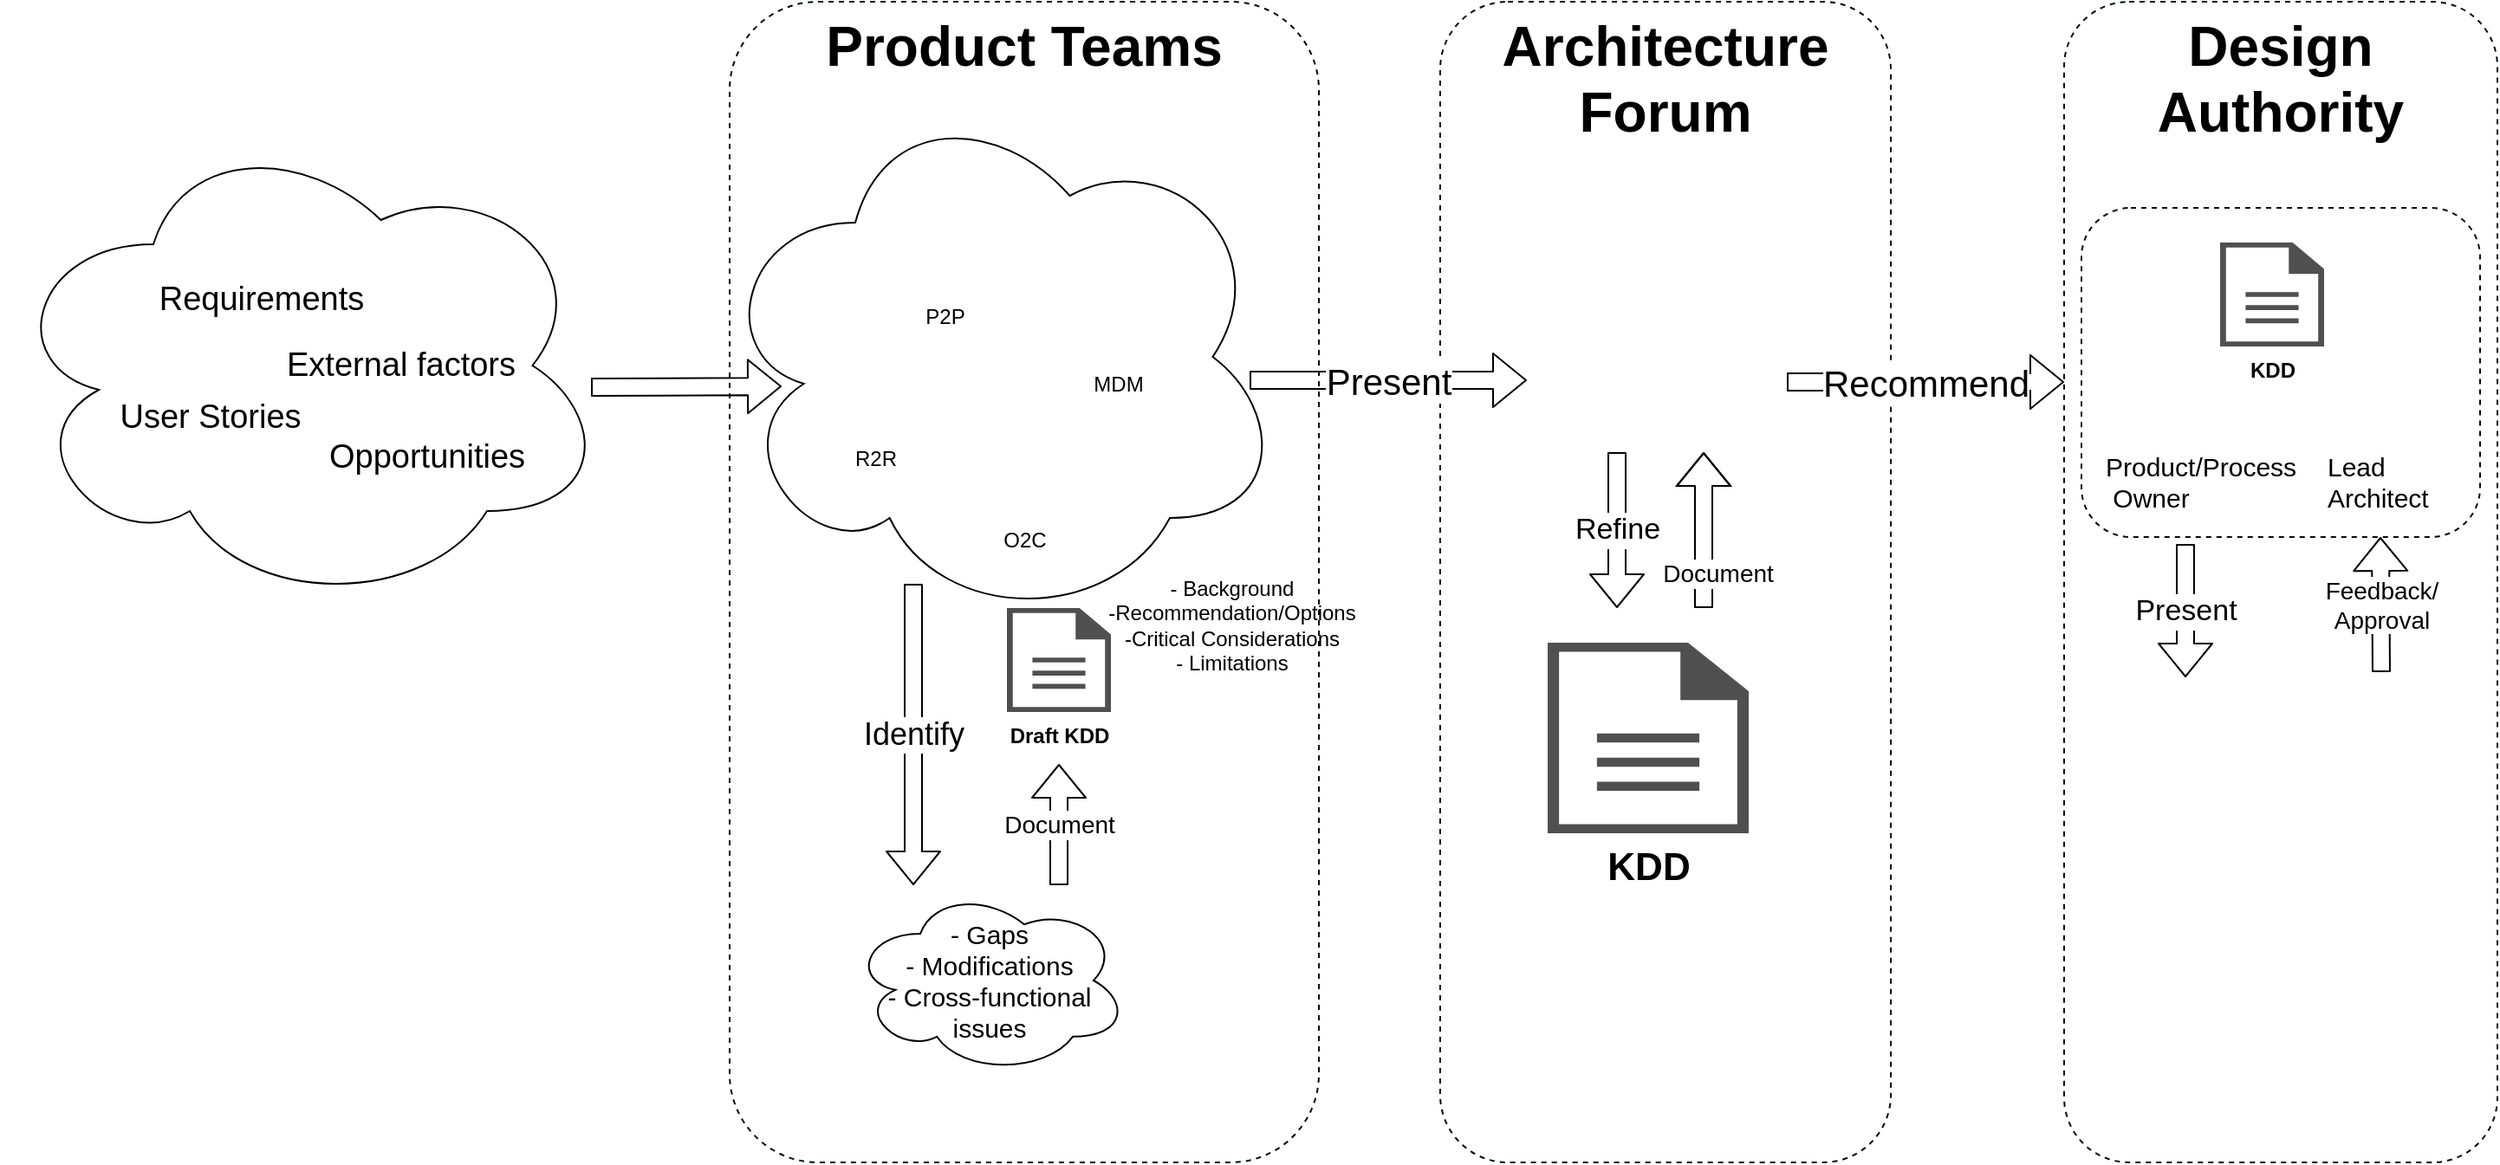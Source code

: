 <mxfile version="13.8.3" type="github">
  <diagram id="p20fMa0RP09D1RsRWbcO" name="Page-1">
    <mxGraphModel dx="2249" dy="774" grid="1" gridSize="10" guides="1" tooltips="1" connect="1" arrows="1" fold="1" page="1" pageScale="1" pageWidth="827" pageHeight="1169" math="0" shadow="0">
      <root>
        <mxCell id="0" />
        <mxCell id="1" parent="0" />
        <mxCell id="c99tLSHFBEvujxyDnCjj-26" value="&lt;b&gt;Design Authority&lt;br&gt;&lt;/b&gt;" style="rounded=1;whiteSpace=wrap;html=1;verticalAlign=top;strokeWidth=1;strokeColor=#020912;dashed=1;fontSize=32;" parent="1" vertex="1">
          <mxGeometry x="770" y="10" width="250" height="670" as="geometry" />
        </mxCell>
        <mxCell id="ARf_2Hbt-9Ad1JEPtJ1I-11" value="&lt;b&gt;&lt;br&gt;&lt;/b&gt;" style="rounded=1;whiteSpace=wrap;html=1;verticalAlign=top;strokeWidth=1;strokeColor=#020912;dashed=1;fontSize=32;" vertex="1" parent="1">
          <mxGeometry x="780" y="129" width="230" height="190" as="geometry" />
        </mxCell>
        <mxCell id="c99tLSHFBEvujxyDnCjj-24" value="&lt;b&gt;Product Teams&lt;/b&gt;" style="rounded=1;whiteSpace=wrap;html=1;verticalAlign=top;strokeWidth=1;strokeColor=#020912;dashed=1;fontSize=32;" parent="1" vertex="1">
          <mxGeometry y="10" width="340" height="670" as="geometry" />
        </mxCell>
        <mxCell id="c99tLSHFBEvujxyDnCjj-37" value="" style="ellipse;shape=cloud;whiteSpace=wrap;html=1;" parent="1" vertex="1">
          <mxGeometry x="70" y="521" width="160" height="108" as="geometry" />
        </mxCell>
        <mxCell id="c99tLSHFBEvujxyDnCjj-33" value="" style="ellipse;shape=cloud;whiteSpace=wrap;html=1;" parent="1" vertex="1">
          <mxGeometry x="-420" y="80" width="350" height="280" as="geometry" />
        </mxCell>
        <mxCell id="c99tLSHFBEvujxyDnCjj-25" value="&lt;b&gt;Architecture&lt;br&gt;Forum&lt;br&gt;&lt;/b&gt;" style="rounded=1;whiteSpace=wrap;html=1;verticalAlign=top;strokeWidth=1;strokeColor=#020912;dashed=1;fontSize=32;" parent="1" vertex="1">
          <mxGeometry x="410" y="10" width="260" height="670" as="geometry" />
        </mxCell>
        <mxCell id="c99tLSHFBEvujxyDnCjj-20" value="" style="ellipse;shape=cloud;whiteSpace=wrap;html=1;" parent="1" vertex="1">
          <mxGeometry x="-10" y="60" width="330" height="310" as="geometry" />
        </mxCell>
        <mxCell id="c99tLSHFBEvujxyDnCjj-5" value="P2P" style="shape=image;html=1;verticalAlign=top;verticalLabelPosition=bottom;labelBackgroundColor=#ffffff;imageAspect=0;aspect=fixed;image=https://cdn4.iconfinder.com/data/icons/business-660/512/17_team_group_meeting_business-128.png" parent="1" vertex="1">
          <mxGeometry x="90" y="110" width="68" height="68" as="geometry" />
        </mxCell>
        <mxCell id="c99tLSHFBEvujxyDnCjj-7" value="MDM" style="shape=image;html=1;verticalAlign=top;verticalLabelPosition=bottom;labelBackgroundColor=#ffffff;imageAspect=0;aspect=fixed;image=https://cdn4.iconfinder.com/data/icons/business-660/512/17_team_group_meeting_business-128.png" parent="1" vertex="1">
          <mxGeometry x="190" y="149" width="68" height="68" as="geometry" />
        </mxCell>
        <mxCell id="c99tLSHFBEvujxyDnCjj-8" value="O2C" style="shape=image;html=1;verticalAlign=top;verticalLabelPosition=bottom;labelBackgroundColor=#ffffff;imageAspect=0;aspect=fixed;image=https://cdn4.iconfinder.com/data/icons/business-660/512/17_team_group_meeting_business-128.png" parent="1" vertex="1">
          <mxGeometry x="136" y="239" width="68" height="68" as="geometry" />
        </mxCell>
        <mxCell id="c99tLSHFBEvujxyDnCjj-9" value="" style="shape=image;html=1;verticalAlign=top;verticalLabelPosition=bottom;labelBackgroundColor=#ffffff;imageAspect=0;aspect=fixed;image=https://cdn2.iconfinder.com/data/icons/entrepreneur-solid-high-risk-high-return/512/Teamwork-128.png" parent="1" vertex="1">
          <mxGeometry x="472" y="132" width="128" height="128" as="geometry" />
        </mxCell>
        <mxCell id="c99tLSHFBEvujxyDnCjj-12" value="Present" style="shape=flexArrow;endArrow=classic;html=1;fontSize=21;" parent="1" edge="1">
          <mxGeometry width="50" height="50" relative="1" as="geometry">
            <mxPoint x="300" y="228.5" as="sourcePoint" />
            <mxPoint x="460" y="228.5" as="targetPoint" />
          </mxGeometry>
        </mxCell>
        <mxCell id="c99tLSHFBEvujxyDnCjj-14" value="" style="shape=image;html=1;verticalAlign=top;verticalLabelPosition=bottom;labelBackgroundColor=#ffffff;imageAspect=0;aspect=fixed;image=https://cdn4.iconfinder.com/data/icons/business-660/512/12_meeting_business_office_team-128.png" parent="1" vertex="1">
          <mxGeometry x="800" y="400" width="190" height="190" as="geometry" />
        </mxCell>
        <mxCell id="c99tLSHFBEvujxyDnCjj-15" value="Recommend" style="shape=flexArrow;endArrow=classic;html=1;fontSize=21;" parent="1" edge="1">
          <mxGeometry width="50" height="50" relative="1" as="geometry">
            <mxPoint x="610" y="229.5" as="sourcePoint" />
            <mxPoint x="770" y="229.5" as="targetPoint" />
          </mxGeometry>
        </mxCell>
        <mxCell id="c99tLSHFBEvujxyDnCjj-21" value="R2R" style="shape=image;html=1;verticalAlign=top;verticalLabelPosition=bottom;labelBackgroundColor=#ffffff;imageAspect=0;aspect=fixed;image=https://cdn4.iconfinder.com/data/icons/business-660/512/17_team_group_meeting_business-128.png" parent="1" vertex="1">
          <mxGeometry x="50" y="192" width="68" height="68" as="geometry" />
        </mxCell>
        <mxCell id="c99tLSHFBEvujxyDnCjj-28" value="- Gaps&lt;br style=&quot;font-size: 15px;&quot;&gt;- Modifications&lt;br style=&quot;font-size: 15px;&quot;&gt;- Cross-functional issues&lt;br style=&quot;font-size: 15px;&quot;&gt;" style="text;html=1;strokeColor=none;fillColor=none;align=center;verticalAlign=middle;whiteSpace=wrap;rounded=0;fontSize=15;" parent="1" vertex="1">
          <mxGeometry x="80" y="565" width="140" height="20" as="geometry" />
        </mxCell>
        <mxCell id="c99tLSHFBEvujxyDnCjj-29" value="" style="shape=flexArrow;endArrow=classic;html=1;" parent="1" edge="1">
          <mxGeometry width="50" height="50" relative="1" as="geometry">
            <mxPoint x="-80" y="232.5" as="sourcePoint" />
            <mxPoint x="30" y="232" as="targetPoint" />
          </mxGeometry>
        </mxCell>
        <mxCell id="c99tLSHFBEvujxyDnCjj-30" value="Requirements" style="text;html=1;strokeColor=none;fillColor=none;align=center;verticalAlign=middle;whiteSpace=wrap;rounded=0;fontSize=19;" parent="1" vertex="1">
          <mxGeometry x="-290" y="172" width="40" height="20" as="geometry" />
        </mxCell>
        <mxCell id="c99tLSHFBEvujxyDnCjj-34" value="Opportunities" style="text;html=1;align=center;verticalAlign=middle;resizable=0;points=[];autosize=1;fontSize=19;" parent="1" vertex="1">
          <mxGeometry x="-240" y="258" width="130" height="30" as="geometry" />
        </mxCell>
        <mxCell id="c99tLSHFBEvujxyDnCjj-35" value="User Stories" style="text;html=1;align=center;verticalAlign=middle;resizable=0;points=[];autosize=1;fontSize=19;" parent="1" vertex="1">
          <mxGeometry x="-360" y="235" width="120" height="30" as="geometry" />
        </mxCell>
        <mxCell id="c99tLSHFBEvujxyDnCjj-36" value="External factors" style="text;html=1;align=center;verticalAlign=middle;resizable=0;points=[];autosize=1;fontSize=19;" parent="1" vertex="1">
          <mxGeometry x="-265" y="205" width="150" height="30" as="geometry" />
        </mxCell>
        <mxCell id="c99tLSHFBEvujxyDnCjj-40" value="Identify" style="shape=flexArrow;endArrow=classic;html=1;fontSize=18;" parent="1" edge="1">
          <mxGeometry width="50" height="50" relative="1" as="geometry">
            <mxPoint x="106" y="346" as="sourcePoint" />
            <mxPoint x="106" y="520" as="targetPoint" />
          </mxGeometry>
        </mxCell>
        <mxCell id="c99tLSHFBEvujxyDnCjj-44" value="Document" style="shape=flexArrow;endArrow=classic;html=1;fontSize=14;" parent="1" edge="1">
          <mxGeometry width="50" height="50" relative="1" as="geometry">
            <mxPoint x="190" y="520" as="sourcePoint" />
            <mxPoint x="190" y="450" as="targetPoint" />
          </mxGeometry>
        </mxCell>
        <mxCell id="c99tLSHFBEvujxyDnCjj-50" value="&lt;b&gt;Draft KDD&lt;/b&gt;" style="pointerEvents=1;shadow=0;dashed=0;html=1;strokeColor=none;fillColor=#505050;labelPosition=center;verticalLabelPosition=bottom;verticalAlign=top;outlineConnect=0;align=center;shape=mxgraph.office.concepts.document;" parent="1" vertex="1">
          <mxGeometry x="160" y="360" width="60" height="60" as="geometry" />
        </mxCell>
        <mxCell id="c99tLSHFBEvujxyDnCjj-51" value="Refine" style="shape=flexArrow;endArrow=classic;html=1;fontSize=17;" parent="1" edge="1">
          <mxGeometry width="50" height="50" relative="1" as="geometry">
            <mxPoint x="512" y="270" as="sourcePoint" />
            <mxPoint x="512" y="360" as="targetPoint" />
          </mxGeometry>
        </mxCell>
        <mxCell id="c99tLSHFBEvujxyDnCjj-54" value="Document" style="shape=flexArrow;endArrow=classic;html=1;fontSize=14;" parent="1" edge="1">
          <mxGeometry x="-0.333" y="-13" width="50" height="50" relative="1" as="geometry">
            <mxPoint x="562" y="360" as="sourcePoint" />
            <mxPoint x="562" y="270" as="targetPoint" />
            <Array as="points">
              <mxPoint x="562" y="330" />
            </Array>
            <mxPoint x="-5" y="10" as="offset" />
          </mxGeometry>
        </mxCell>
        <mxCell id="ARf_2Hbt-9Ad1JEPtJ1I-3" value="- Background&lt;br&gt;-Recommendation/Options&lt;br&gt;-Critical Considerations&lt;br&gt;- Limitations" style="text;html=1;strokeColor=none;fillColor=none;align=center;verticalAlign=middle;whiteSpace=wrap;rounded=0;" vertex="1" parent="1">
          <mxGeometry x="200" y="360" width="180" height="20" as="geometry" />
        </mxCell>
        <mxCell id="ARf_2Hbt-9Ad1JEPtJ1I-4" value="&lt;b style=&quot;font-size: 22px;&quot;&gt;KDD&lt;/b&gt;" style="pointerEvents=1;shadow=0;dashed=0;html=1;strokeColor=none;fillColor=#505050;labelPosition=center;verticalLabelPosition=bottom;verticalAlign=top;outlineConnect=0;align=center;shape=mxgraph.office.concepts.document;fontSize=22;" vertex="1" parent="1">
          <mxGeometry x="472" y="380" width="116" height="110" as="geometry" />
        </mxCell>
        <mxCell id="ARf_2Hbt-9Ad1JEPtJ1I-7" value="Product/Process&lt;br style=&quot;font-size: 15px;&quot;&gt;&amp;nbsp;Owner" style="shape=image;html=1;verticalAlign=top;verticalLabelPosition=bottom;labelBackgroundColor=#ffffff;imageAspect=0;aspect=fixed;image=https://cdn2.iconfinder.com/data/icons/people-80/96/Picture22-128.png;align=left;fontSize=15;" vertex="1" parent="1">
          <mxGeometry x="792" y="195" width="68" height="68" as="geometry" />
        </mxCell>
        <mxCell id="ARf_2Hbt-9Ad1JEPtJ1I-8" value="Lead&lt;br style=&quot;font-size: 15px;&quot;&gt;Architect" style="shape=image;html=1;verticalAlign=top;verticalLabelPosition=bottom;labelBackgroundColor=#ffffff;imageAspect=0;aspect=fixed;image=https://cdn2.iconfinder.com/data/icons/people-80/96/Picture22-128.png;align=left;fontSize=15;" vertex="1" parent="1">
          <mxGeometry x="920" y="195" width="68" height="68" as="geometry" />
        </mxCell>
        <mxCell id="ARf_2Hbt-9Ad1JEPtJ1I-9" value="&lt;b&gt;KDD&lt;/b&gt;" style="pointerEvents=1;shadow=0;dashed=0;html=1;strokeColor=none;fillColor=#505050;labelPosition=center;verticalLabelPosition=bottom;verticalAlign=top;outlineConnect=0;align=center;shape=mxgraph.office.concepts.document;" vertex="1" parent="1">
          <mxGeometry x="860" y="149" width="60" height="60" as="geometry" />
        </mxCell>
        <mxCell id="ARf_2Hbt-9Ad1JEPtJ1I-12" value="Present" style="shape=flexArrow;endArrow=classic;html=1;fontSize=17;" edge="1" parent="1">
          <mxGeometry width="50" height="50" relative="1" as="geometry">
            <mxPoint x="840" y="323" as="sourcePoint" />
            <mxPoint x="840" y="400" as="targetPoint" />
          </mxGeometry>
        </mxCell>
        <mxCell id="ARf_2Hbt-9Ad1JEPtJ1I-13" value="Feedback/&lt;br&gt;Approval" style="shape=flexArrow;endArrow=classic;html=1;entryX=0.75;entryY=1;entryDx=0;entryDy=0;fontSize=14;" edge="1" parent="1" target="ARf_2Hbt-9Ad1JEPtJ1I-11">
          <mxGeometry width="50" height="50" relative="1" as="geometry">
            <mxPoint x="953" y="397" as="sourcePoint" />
            <mxPoint x="850" y="410" as="targetPoint" />
          </mxGeometry>
        </mxCell>
      </root>
    </mxGraphModel>
  </diagram>
</mxfile>
